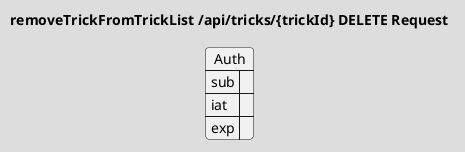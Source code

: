 @startuml removeTrickFromTrickList-Request
!theme toy
title "removeTrickFromTrickList /api/tricks/{trickId} DELETE Request"

json Auth {
    "sub": "",
    "iat": "",
    "exp": ""
}
@enduml
@startuml removeTrickFromTrickList-Response
!theme toy
title "removeTrickFromTrickList /api/tricks/{trickId} DELETE Response"
@enduml
